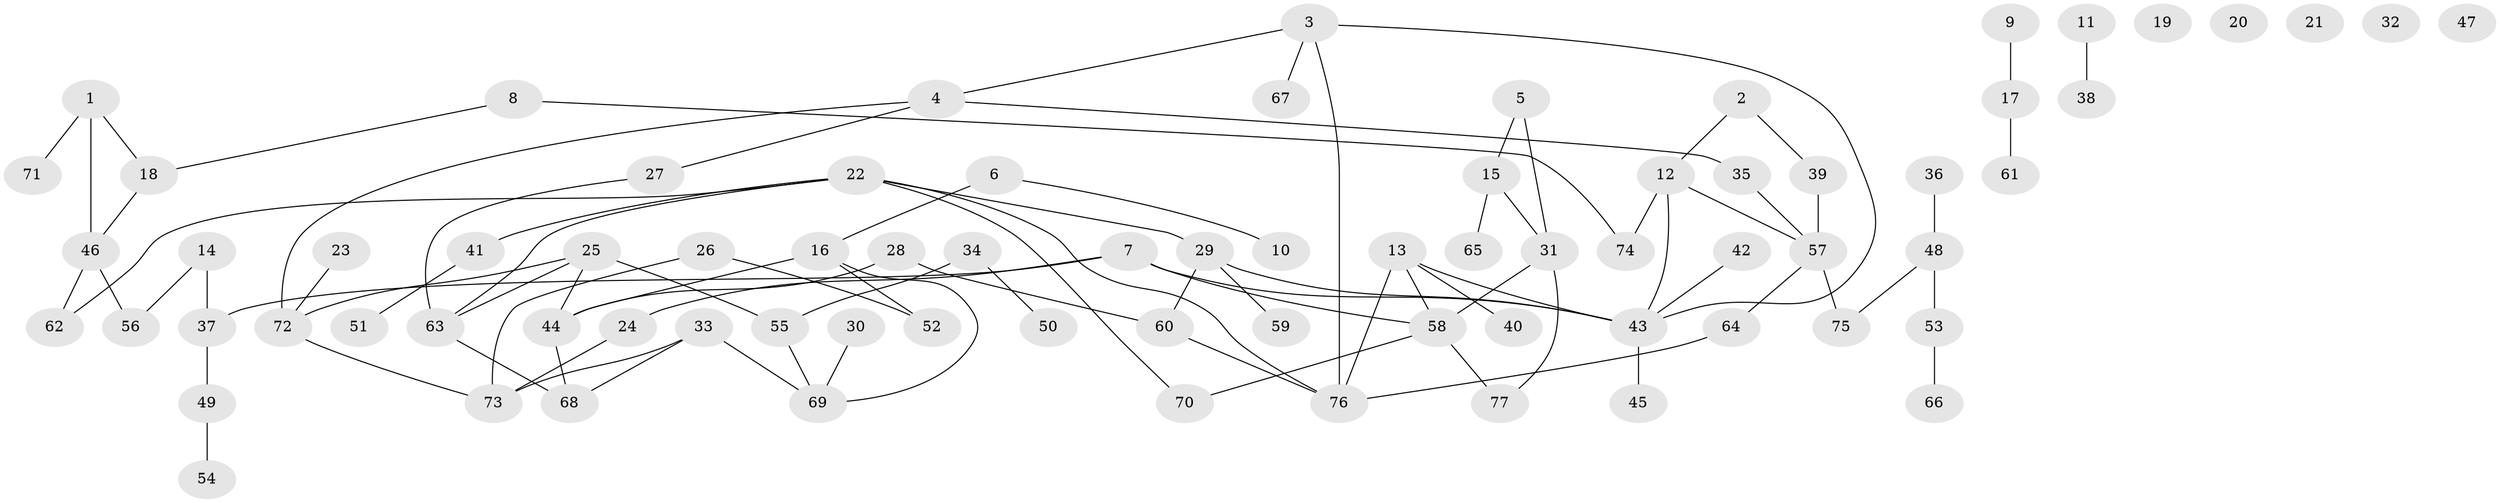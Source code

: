// Generated by graph-tools (version 1.1) at 2025/33/03/09/25 02:33:26]
// undirected, 77 vertices, 91 edges
graph export_dot {
graph [start="1"]
  node [color=gray90,style=filled];
  1;
  2;
  3;
  4;
  5;
  6;
  7;
  8;
  9;
  10;
  11;
  12;
  13;
  14;
  15;
  16;
  17;
  18;
  19;
  20;
  21;
  22;
  23;
  24;
  25;
  26;
  27;
  28;
  29;
  30;
  31;
  32;
  33;
  34;
  35;
  36;
  37;
  38;
  39;
  40;
  41;
  42;
  43;
  44;
  45;
  46;
  47;
  48;
  49;
  50;
  51;
  52;
  53;
  54;
  55;
  56;
  57;
  58;
  59;
  60;
  61;
  62;
  63;
  64;
  65;
  66;
  67;
  68;
  69;
  70;
  71;
  72;
  73;
  74;
  75;
  76;
  77;
  1 -- 18;
  1 -- 46;
  1 -- 71;
  2 -- 12;
  2 -- 39;
  3 -- 4;
  3 -- 43;
  3 -- 67;
  3 -- 76;
  4 -- 27;
  4 -- 35;
  4 -- 72;
  5 -- 15;
  5 -- 31;
  6 -- 10;
  6 -- 16;
  7 -- 24;
  7 -- 37;
  7 -- 43;
  7 -- 58;
  8 -- 18;
  8 -- 74;
  9 -- 17;
  11 -- 38;
  12 -- 43;
  12 -- 57;
  12 -- 74;
  13 -- 40;
  13 -- 43;
  13 -- 58;
  13 -- 76;
  14 -- 37;
  14 -- 56;
  15 -- 31;
  15 -- 65;
  16 -- 44;
  16 -- 52;
  16 -- 69;
  17 -- 61;
  18 -- 46;
  22 -- 29;
  22 -- 41;
  22 -- 62;
  22 -- 63;
  22 -- 70;
  22 -- 76;
  23 -- 72;
  24 -- 73;
  25 -- 44;
  25 -- 55;
  25 -- 63;
  25 -- 72;
  26 -- 52;
  26 -- 73;
  27 -- 63;
  28 -- 44;
  28 -- 60;
  29 -- 43;
  29 -- 59;
  29 -- 60;
  30 -- 69;
  31 -- 58;
  31 -- 77;
  33 -- 68;
  33 -- 69;
  33 -- 73;
  34 -- 50;
  34 -- 55;
  35 -- 57;
  36 -- 48;
  37 -- 49;
  39 -- 57;
  41 -- 51;
  42 -- 43;
  43 -- 45;
  44 -- 68;
  46 -- 56;
  46 -- 62;
  48 -- 53;
  48 -- 75;
  49 -- 54;
  53 -- 66;
  55 -- 69;
  57 -- 64;
  57 -- 75;
  58 -- 70;
  58 -- 77;
  60 -- 76;
  63 -- 68;
  64 -- 76;
  72 -- 73;
}
